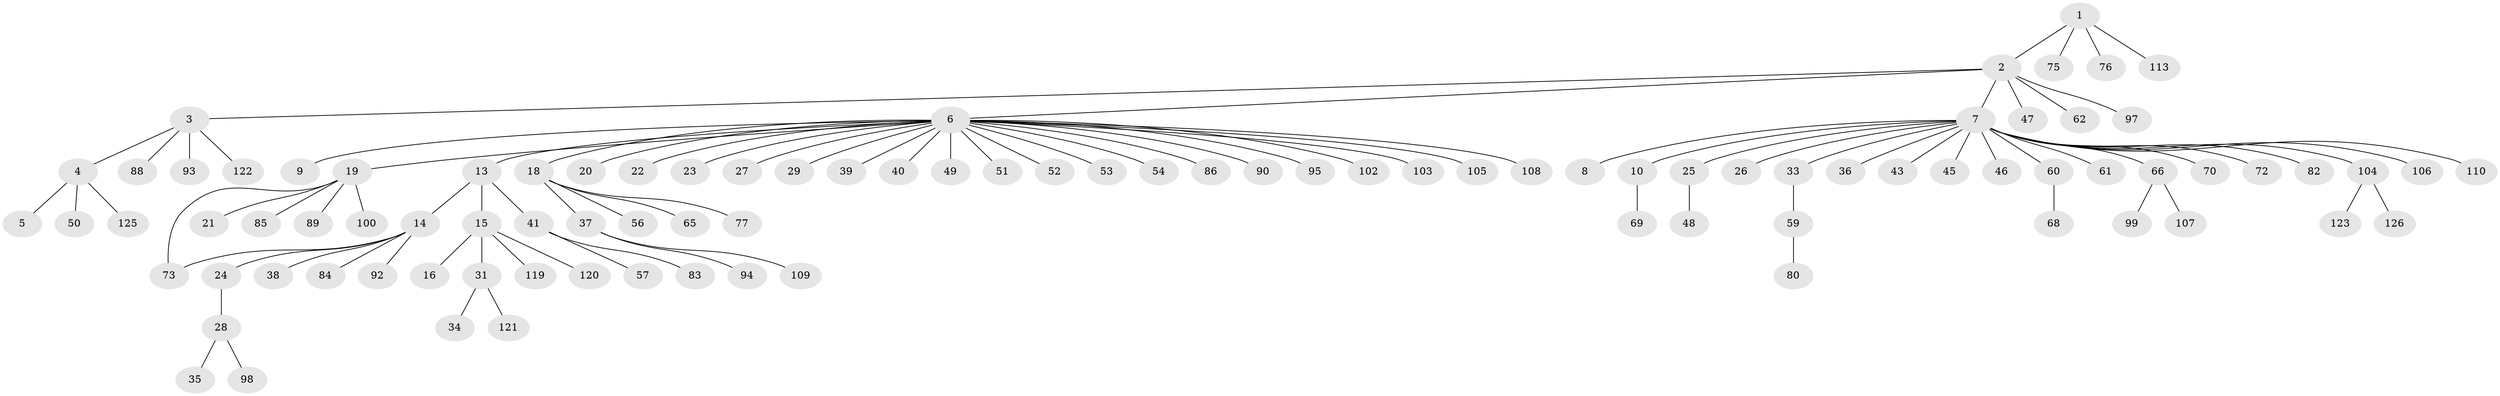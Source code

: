 // original degree distribution, {5: 0.015873015873015872, 8: 0.007936507936507936, 3: 0.06349206349206349, 1: 0.6587301587301587, 23: 0.007936507936507936, 19: 0.007936507936507936, 4: 0.03968253968253968, 2: 0.16666666666666666, 7: 0.007936507936507936, 6: 0.023809523809523808}
// Generated by graph-tools (version 1.1) at 2025/11/02/27/25 16:11:11]
// undirected, 97 vertices, 97 edges
graph export_dot {
graph [start="1"]
  node [color=gray90,style=filled];
  1 [super="+67"];
  2 [super="+44"];
  3 [super="+11"];
  4 [super="+115"];
  5;
  6 [super="+87"];
  7 [super="+12"];
  8;
  9;
  10 [super="+81"];
  13;
  14 [super="+79"];
  15 [super="+17"];
  16;
  18 [super="+32"];
  19 [super="+64"];
  20 [super="+55"];
  21;
  22;
  23;
  24;
  25;
  26;
  27 [super="+30"];
  28 [super="+116"];
  29;
  31;
  33;
  34 [super="+101"];
  35 [super="+91"];
  36;
  37 [super="+42"];
  38;
  39 [super="+71"];
  40 [super="+58"];
  41 [super="+74"];
  43;
  45;
  46;
  47;
  48;
  49;
  50 [super="+96"];
  51;
  52;
  53 [super="+114"];
  54;
  56;
  57 [super="+124"];
  59 [super="+63"];
  60;
  61 [super="+111"];
  62;
  65;
  66 [super="+78"];
  68;
  69;
  70;
  72 [super="+117"];
  73;
  75;
  76;
  77;
  80;
  82;
  83;
  84;
  85;
  86;
  88;
  89;
  90;
  92 [super="+118"];
  93;
  94;
  95;
  97;
  98;
  99;
  100;
  102;
  103;
  104 [super="+112"];
  105;
  106;
  107;
  108;
  109;
  110;
  113;
  119;
  120;
  121;
  122;
  123;
  125;
  126;
  1 -- 2;
  1 -- 75;
  1 -- 76;
  1 -- 113;
  2 -- 3;
  2 -- 6;
  2 -- 7;
  2 -- 47;
  2 -- 62;
  2 -- 97;
  3 -- 4;
  3 -- 88;
  3 -- 122;
  3 -- 93;
  4 -- 5;
  4 -- 50;
  4 -- 125;
  6 -- 9;
  6 -- 13;
  6 -- 18;
  6 -- 19 [weight=2];
  6 -- 20;
  6 -- 22;
  6 -- 23;
  6 -- 27;
  6 -- 29;
  6 -- 39;
  6 -- 40;
  6 -- 49;
  6 -- 51;
  6 -- 52;
  6 -- 53;
  6 -- 54;
  6 -- 86;
  6 -- 90;
  6 -- 95;
  6 -- 103;
  6 -- 105;
  6 -- 102;
  6 -- 108;
  7 -- 8;
  7 -- 10;
  7 -- 25;
  7 -- 26;
  7 -- 33;
  7 -- 36;
  7 -- 43;
  7 -- 45;
  7 -- 46;
  7 -- 60;
  7 -- 61;
  7 -- 66;
  7 -- 72;
  7 -- 82;
  7 -- 104;
  7 -- 106;
  7 -- 110;
  7 -- 70;
  10 -- 69;
  13 -- 14;
  13 -- 15;
  13 -- 41;
  14 -- 24;
  14 -- 38;
  14 -- 73;
  14 -- 84;
  14 -- 92;
  15 -- 16;
  15 -- 31;
  15 -- 119;
  15 -- 120;
  18 -- 37;
  18 -- 56;
  18 -- 65;
  18 -- 77;
  19 -- 21;
  19 -- 89;
  19 -- 100;
  19 -- 73;
  19 -- 85;
  24 -- 28;
  25 -- 48;
  28 -- 35;
  28 -- 98;
  31 -- 34;
  31 -- 121;
  33 -- 59;
  37 -- 94;
  37 -- 109;
  41 -- 57;
  41 -- 83;
  59 -- 80;
  60 -- 68;
  66 -- 99;
  66 -- 107;
  104 -- 123;
  104 -- 126;
}
